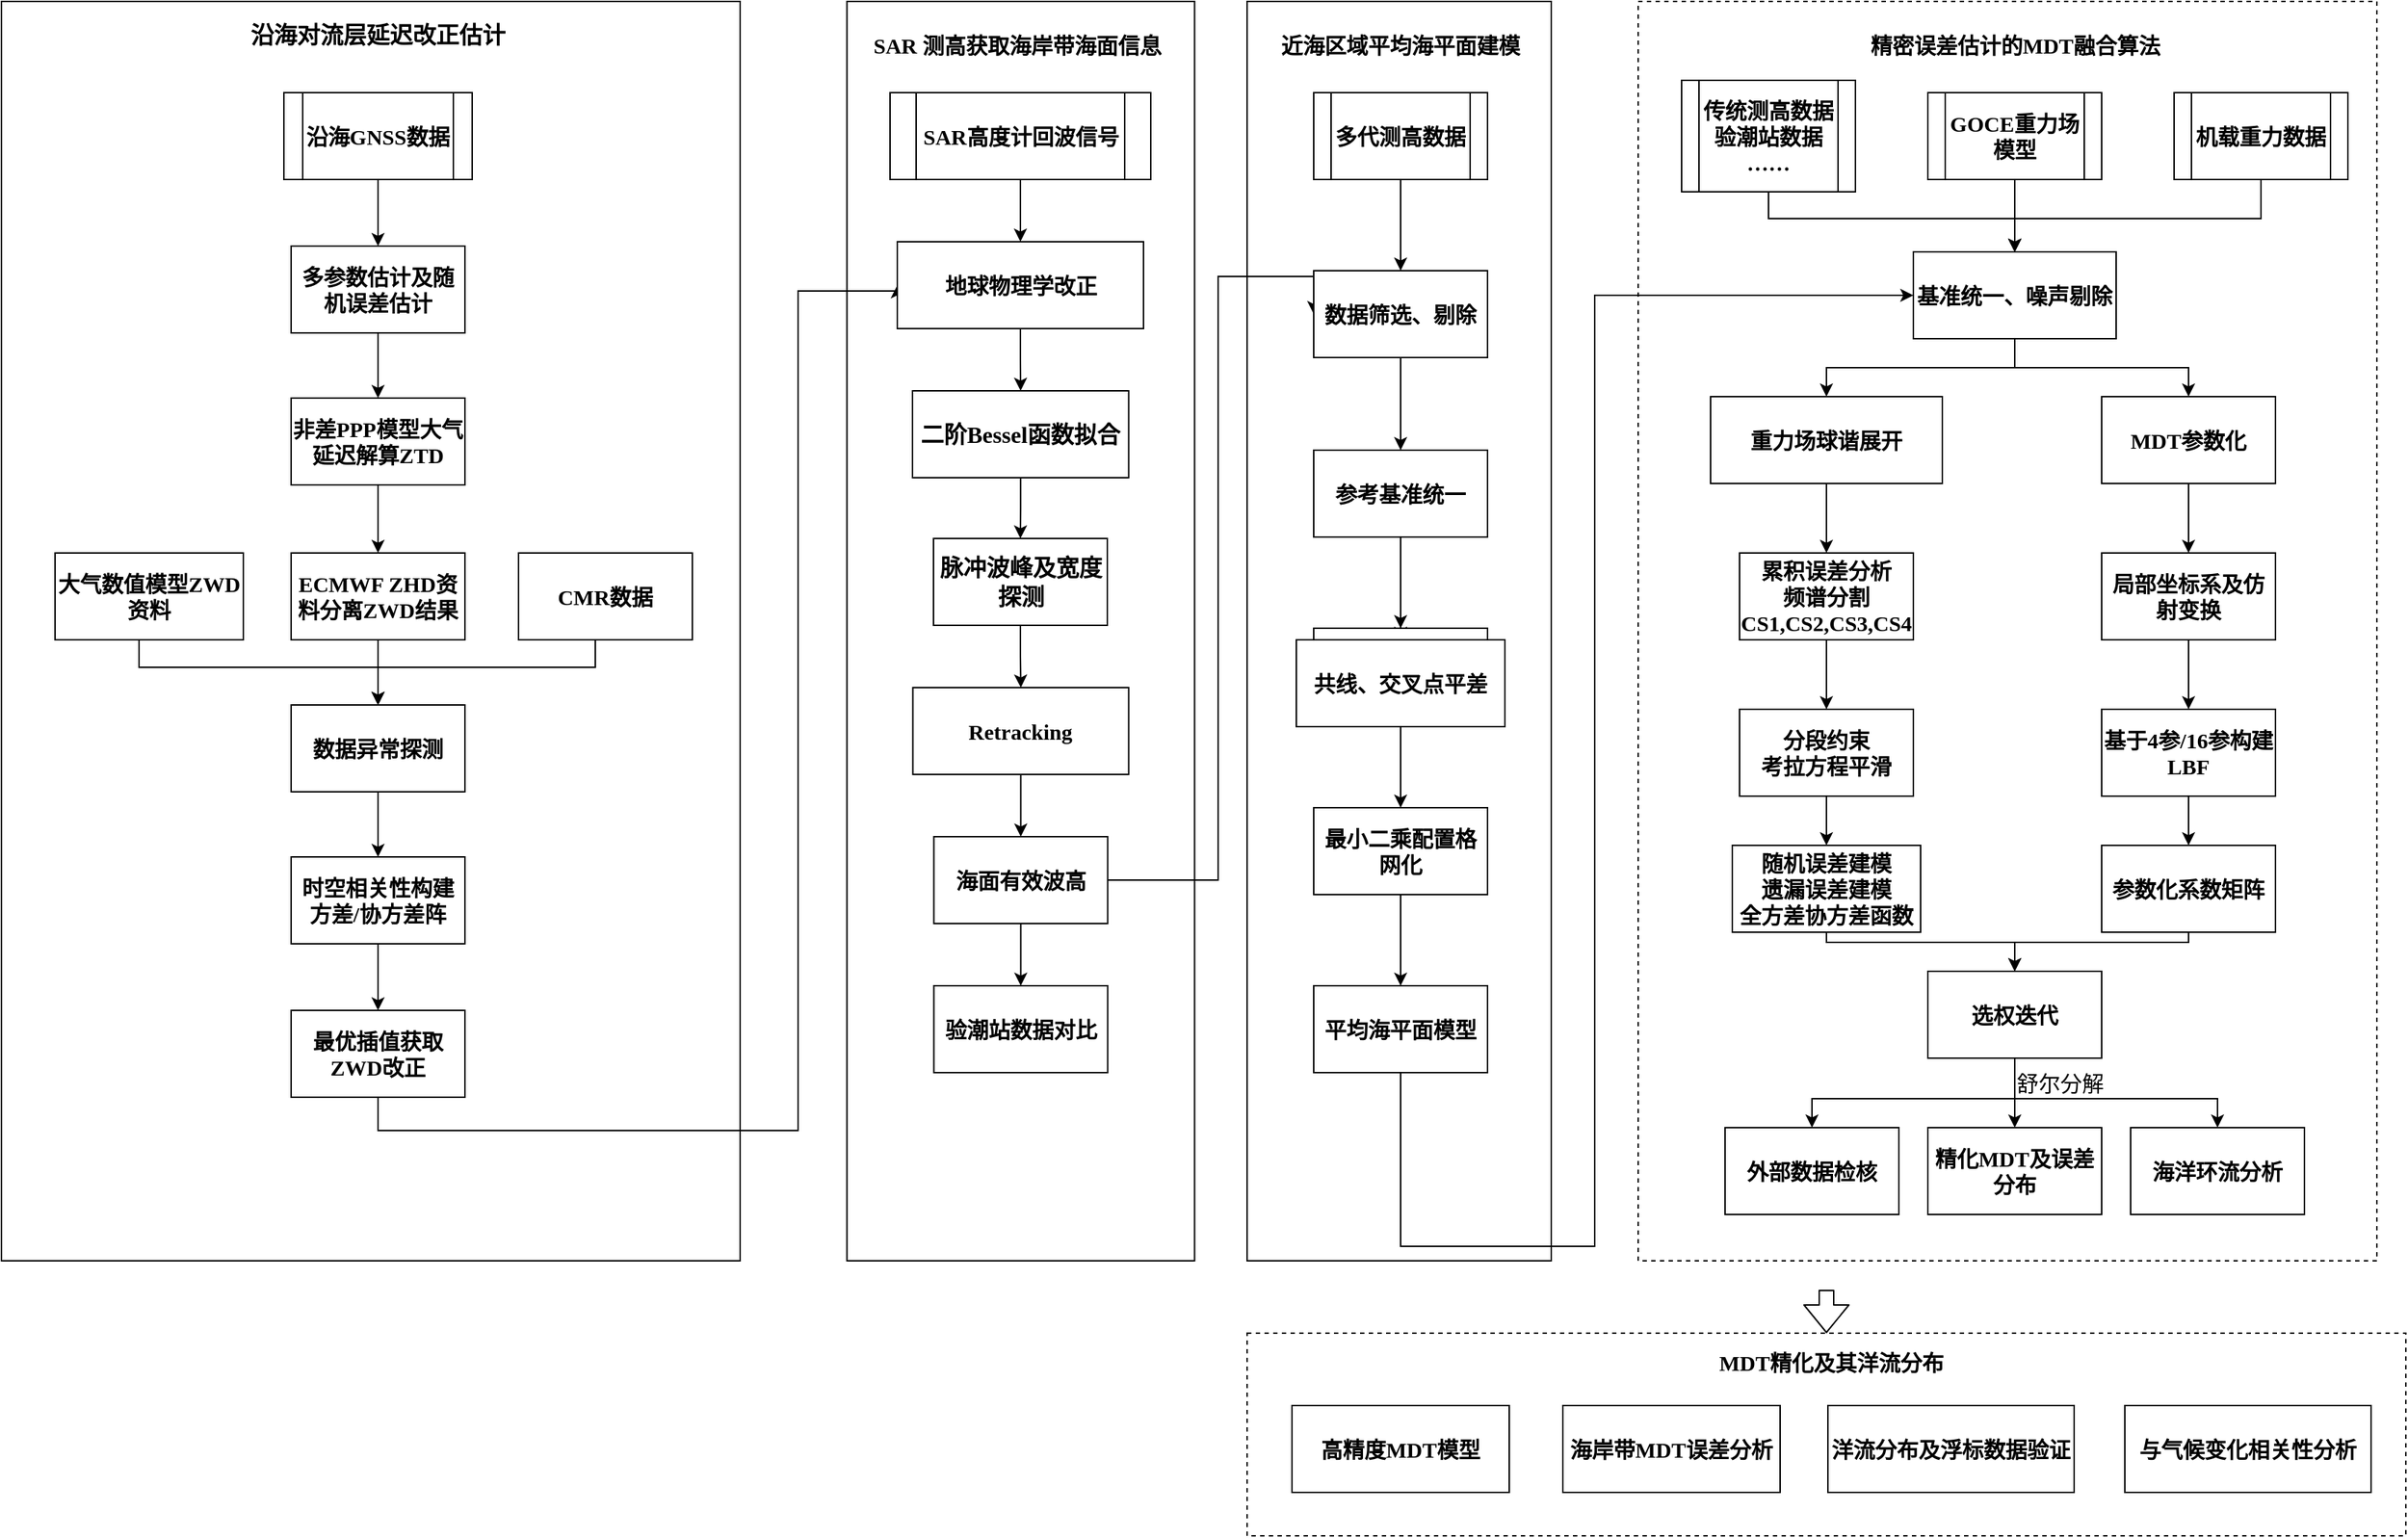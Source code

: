 <mxfile version="14.0.1" type="github">
  <diagram id="_5CkWuqMf3LJzgiGWqKs" name="Page-1">
    <mxGraphModel dx="2231" dy="1467" grid="1" gridSize="10" guides="1" tooltips="1" connect="1" arrows="1" fold="1" page="1" pageScale="1" pageWidth="850" pageHeight="1100" math="0" shadow="0">
      <root>
        <mxCell id="0" />
        <mxCell id="1" parent="0" />
        <mxCell id="6kosBuYBAHHBIYMWBs_G-26" value="" style="rounded=0;whiteSpace=wrap;html=1;fontFamily=Times New Roman;fontSize=15;" vertex="1" parent="1">
          <mxGeometry x="-980" y="-30" width="510" height="870" as="geometry" />
        </mxCell>
        <mxCell id="6kosBuYBAHHBIYMWBs_G-45" value="" style="rounded=0;whiteSpace=wrap;html=1;fontFamily=Times New Roman;fontSize=15;" vertex="1" parent="1">
          <mxGeometry x="-120" y="-30" width="210" height="870" as="geometry" />
        </mxCell>
        <mxCell id="6kosBuYBAHHBIYMWBs_G-29" value="" style="rounded=0;whiteSpace=wrap;html=1;fontFamily=Times New Roman;fontSize=15;" vertex="1" parent="1">
          <mxGeometry x="-396.25" y="-30" width="240" height="870" as="geometry" />
        </mxCell>
        <mxCell id="dWvvoxThUH6RWhC0IFGI-34" value="SAR 测高获取海岸带海面信息" style="text;html=1;strokeColor=none;fillColor=none;align=center;verticalAlign=middle;whiteSpace=wrap;rounded=0;dashed=1;fontFamily=Times New Roman;fontSize=15;fontStyle=1" parent="1" vertex="1">
          <mxGeometry x="-380" y="-10" width="203" height="20" as="geometry" />
        </mxCell>
        <mxCell id="6kosBuYBAHHBIYMWBs_G-28" style="edgeStyle=orthogonalEdgeStyle;rounded=0;orthogonalLoop=1;jettySize=auto;html=1;entryX=0;entryY=0.5;entryDx=0;entryDy=0;fontFamily=Times New Roman;fontSize=15;exitX=0.5;exitY=1;exitDx=0;exitDy=0;" edge="1" parent="1" source="6kosBuYBAHHBIYMWBs_G-24" target="XMBS7pqL-egp5hLZ02eN-4">
          <mxGeometry relative="1" as="geometry">
            <Array as="points">
              <mxPoint x="-720" y="750" />
              <mxPoint x="-430" y="750" />
              <mxPoint x="-430" y="170" />
              <mxPoint x="-361" y="170" />
            </Array>
          </mxGeometry>
        </mxCell>
        <mxCell id="dWvvoxThUH6RWhC0IFGI-32" value="" style="rounded=0;whiteSpace=wrap;html=1;dashed=1;fontFamily=Times New Roman;fontSize=15;" parent="1" vertex="1">
          <mxGeometry x="150" y="-30" width="510" height="870" as="geometry" />
        </mxCell>
        <mxCell id="XMBS7pqL-egp5hLZ02eN-5" value="" style="edgeStyle=orthogonalEdgeStyle;rounded=0;orthogonalLoop=1;jettySize=auto;html=1;fontFamily=Times New Roman;fontStyle=1;fontSize=15;" parent="1" source="XMBS7pqL-egp5hLZ02eN-1" target="XMBS7pqL-egp5hLZ02eN-4" edge="1">
          <mxGeometry relative="1" as="geometry" />
        </mxCell>
        <mxCell id="XMBS7pqL-egp5hLZ02eN-1" value="SAR高度计回波信号" style="shape=process;whiteSpace=wrap;html=1;backgroundOutline=1;fontFamily=Times New Roman;fontStyle=1;fontSize=15;" parent="1" vertex="1">
          <mxGeometry x="-366.5" y="33" width="180" height="60" as="geometry" />
        </mxCell>
        <mxCell id="XMBS7pqL-egp5hLZ02eN-7" value="" style="edgeStyle=orthogonalEdgeStyle;rounded=0;orthogonalLoop=1;jettySize=auto;html=1;fontFamily=Times New Roman;fontStyle=1;fontSize=15;" parent="1" source="XMBS7pqL-egp5hLZ02eN-4" target="XMBS7pqL-egp5hLZ02eN-6" edge="1">
          <mxGeometry relative="1" as="geometry" />
        </mxCell>
        <mxCell id="XMBS7pqL-egp5hLZ02eN-4" value="地球物理学改正" style="rounded=0;whiteSpace=wrap;html=1;fontFamily=Times New Roman;fontStyle=1;fontSize=15;" parent="1" vertex="1">
          <mxGeometry x="-361.5" y="136" width="170" height="60" as="geometry" />
        </mxCell>
        <mxCell id="XMBS7pqL-egp5hLZ02eN-9" value="" style="edgeStyle=orthogonalEdgeStyle;rounded=0;orthogonalLoop=1;jettySize=auto;html=1;fontFamily=Times New Roman;fontStyle=1;fontSize=15;" parent="1" source="XMBS7pqL-egp5hLZ02eN-6" target="XMBS7pqL-egp5hLZ02eN-8" edge="1">
          <mxGeometry relative="1" as="geometry" />
        </mxCell>
        <mxCell id="XMBS7pqL-egp5hLZ02eN-6" value="&lt;span style=&quot;font-size: 12pt&quot;&gt;二阶&lt;/span&gt;&lt;span lang=&quot;EN-US&quot; style=&quot;font-size: 12pt ; font-family: &amp;#34;times new roman&amp;#34; , serif&quot;&gt;Bessel&lt;/span&gt;&lt;span style=&quot;font-size: 12pt&quot;&gt;函数拟合&lt;/span&gt;" style="rounded=0;whiteSpace=wrap;html=1;fontFamily=Times New Roman;fontStyle=1;fontSize=15;" parent="1" vertex="1">
          <mxGeometry x="-351" y="239" width="149.25" height="60" as="geometry" />
        </mxCell>
        <mxCell id="XMBS7pqL-egp5hLZ02eN-11" value="" style="edgeStyle=orthogonalEdgeStyle;rounded=0;orthogonalLoop=1;jettySize=auto;html=1;fontFamily=Times New Roman;fontStyle=1;fontSize=15;" parent="1" source="XMBS7pqL-egp5hLZ02eN-8" target="XMBS7pqL-egp5hLZ02eN-10" edge="1">
          <mxGeometry relative="1" as="geometry" />
        </mxCell>
        <mxCell id="XMBS7pqL-egp5hLZ02eN-8" value="&lt;span style=&quot;font-size: 16px&quot;&gt;脉冲波峰及宽度探测&lt;/span&gt;" style="rounded=0;whiteSpace=wrap;html=1;fontFamily=Times New Roman;fontStyle=1;fontSize=15;" parent="1" vertex="1">
          <mxGeometry x="-336.5" y="341" width="120" height="60" as="geometry" />
        </mxCell>
        <mxCell id="XMBS7pqL-egp5hLZ02eN-13" value="" style="edgeStyle=orthogonalEdgeStyle;rounded=0;orthogonalLoop=1;jettySize=auto;html=1;fontFamily=Times New Roman;fontStyle=1;fontSize=15;" parent="1" source="XMBS7pqL-egp5hLZ02eN-10" target="XMBS7pqL-egp5hLZ02eN-12" edge="1">
          <mxGeometry relative="1" as="geometry" />
        </mxCell>
        <mxCell id="XMBS7pqL-egp5hLZ02eN-10" value="Retracking" style="rounded=0;whiteSpace=wrap;html=1;fontFamily=Times New Roman;fontStyle=1;fontSize=15;" parent="1" vertex="1">
          <mxGeometry x="-350.75" y="444" width="149" height="60" as="geometry" />
        </mxCell>
        <mxCell id="XMBS7pqL-egp5hLZ02eN-15" value="" style="edgeStyle=orthogonalEdgeStyle;rounded=0;orthogonalLoop=1;jettySize=auto;html=1;fontFamily=Times New Roman;fontStyle=1;fontSize=15;" parent="1" source="XMBS7pqL-egp5hLZ02eN-12" target="XMBS7pqL-egp5hLZ02eN-14" edge="1">
          <mxGeometry relative="1" as="geometry" />
        </mxCell>
        <mxCell id="6kosBuYBAHHBIYMWBs_G-47" style="edgeStyle=orthogonalEdgeStyle;rounded=0;orthogonalLoop=1;jettySize=auto;html=1;entryX=0;entryY=0.5;entryDx=0;entryDy=0;fontFamily=Times New Roman;fontSize=15;exitX=1;exitY=0.5;exitDx=0;exitDy=0;" edge="1" parent="1" source="XMBS7pqL-egp5hLZ02eN-12" target="6kosBuYBAHHBIYMWBs_G-32">
          <mxGeometry relative="1" as="geometry">
            <Array as="points">
              <mxPoint x="-140" y="577" />
              <mxPoint x="-140" y="160" />
            </Array>
          </mxGeometry>
        </mxCell>
        <mxCell id="XMBS7pqL-egp5hLZ02eN-12" value="&lt;span style=&quot;white-space: normal; font-size: 15px;&quot;&gt;海面有效波高&lt;/span&gt;" style="rounded=0;whiteSpace=wrap;html=1;fontFamily=Times New Roman;fontStyle=1;fontSize=15;" parent="1" vertex="1">
          <mxGeometry x="-336.25" y="547" width="120" height="60" as="geometry" />
        </mxCell>
        <mxCell id="XMBS7pqL-egp5hLZ02eN-14" value="&lt;span style=&quot;white-space: normal; font-size: 15px;&quot;&gt;验潮站数据对比&lt;/span&gt;" style="rounded=0;whiteSpace=wrap;html=1;fontFamily=Times New Roman;fontStyle=1;fontSize=15;" parent="1" vertex="1">
          <mxGeometry x="-336.25" y="650" width="120" height="60" as="geometry" />
        </mxCell>
        <mxCell id="dWvvoxThUH6RWhC0IFGI-25" style="edgeStyle=orthogonalEdgeStyle;rounded=0;orthogonalLoop=1;jettySize=auto;html=1;entryX=0.5;entryY=0;entryDx=0;entryDy=0;fontFamily=Times New Roman;fontSize=15;" parent="1" source="XMBS7pqL-egp5hLZ02eN-31" target="XMBS7pqL-egp5hLZ02eN-34" edge="1">
          <mxGeometry relative="1" as="geometry" />
        </mxCell>
        <mxCell id="dWvvoxThUH6RWhC0IFGI-29" style="edgeStyle=orthogonalEdgeStyle;rounded=0;orthogonalLoop=1;jettySize=auto;html=1;fontFamily=Times New Roman;fontSize=15;exitX=0.5;exitY=1;exitDx=0;exitDy=0;" parent="1" source="XMBS7pqL-egp5hLZ02eN-30" target="XMBS7pqL-egp5hLZ02eN-34" edge="1">
          <mxGeometry relative="1" as="geometry">
            <Array as="points">
              <mxPoint x="240" y="120" />
              <mxPoint x="410" y="120" />
            </Array>
          </mxGeometry>
        </mxCell>
        <mxCell id="XMBS7pqL-egp5hLZ02eN-30" value="传统测高数据&lt;br&gt;验潮站数据&lt;br&gt;……" style="shape=process;whiteSpace=wrap;html=1;backgroundOutline=1;fontFamily=Times New Roman;fontStyle=1;fontSize=15;" parent="1" vertex="1">
          <mxGeometry x="180" y="24.5" width="120" height="77" as="geometry" />
        </mxCell>
        <mxCell id="dWvvoxThUH6RWhC0IFGI-26" style="edgeStyle=orthogonalEdgeStyle;rounded=0;orthogonalLoop=1;jettySize=auto;html=1;entryX=0.5;entryY=0;entryDx=0;entryDy=0;fontFamily=Times New Roman;fontSize=15;" parent="1" source="XMBS7pqL-egp5hLZ02eN-31" target="XMBS7pqL-egp5hLZ02eN-34" edge="1">
          <mxGeometry relative="1" as="geometry" />
        </mxCell>
        <mxCell id="XMBS7pqL-egp5hLZ02eN-36" value="" style="edgeStyle=orthogonalEdgeStyle;rounded=0;orthogonalLoop=1;jettySize=auto;html=1;fontFamily=Times New Roman;fontStyle=1;fontSize=15;" parent="1" source="XMBS7pqL-egp5hLZ02eN-34" target="XMBS7pqL-egp5hLZ02eN-35" edge="1">
          <mxGeometry relative="1" as="geometry" />
        </mxCell>
        <mxCell id="dWvvoxThUH6RWhC0IFGI-6" style="edgeStyle=orthogonalEdgeStyle;rounded=0;orthogonalLoop=1;jettySize=auto;html=1;entryX=0.5;entryY=0;entryDx=0;entryDy=0;" parent="1" source="XMBS7pqL-egp5hLZ02eN-34" target="dWvvoxThUH6RWhC0IFGI-5" edge="1">
          <mxGeometry relative="1" as="geometry" />
        </mxCell>
        <mxCell id="XMBS7pqL-egp5hLZ02eN-34" value="&lt;span style=&quot;white-space: normal; font-size: 15px;&quot;&gt;基准统一、噪声剔除&lt;/span&gt;" style="rounded=0;whiteSpace=wrap;html=1;fontFamily=Times New Roman;fontStyle=1;fontSize=15;" parent="1" vertex="1">
          <mxGeometry x="340" y="143" width="140" height="60" as="geometry" />
        </mxCell>
        <mxCell id="XMBS7pqL-egp5hLZ02eN-38" value="" style="edgeStyle=orthogonalEdgeStyle;rounded=0;orthogonalLoop=1;jettySize=auto;html=1;entryX=0.5;entryY=0;entryDx=0;entryDy=0;fontFamily=Times New Roman;fontStyle=1;fontSize=15;" parent="1" source="XMBS7pqL-egp5hLZ02eN-35" target="XMBS7pqL-egp5hLZ02eN-41" edge="1">
          <mxGeometry relative="1" as="geometry">
            <mxPoint x="320" y="339" as="targetPoint" />
          </mxGeometry>
        </mxCell>
        <mxCell id="XMBS7pqL-egp5hLZ02eN-35" value="重力场球谐展开" style="rounded=0;whiteSpace=wrap;html=1;fontFamily=Times New Roman;fontStyle=1;fontSize=15;" parent="1" vertex="1">
          <mxGeometry x="200" y="243" width="160" height="60" as="geometry" />
        </mxCell>
        <mxCell id="XMBS7pqL-egp5hLZ02eN-59" value="" style="edgeStyle=orthogonalEdgeStyle;rounded=0;orthogonalLoop=1;jettySize=auto;html=1;fontFamily=Times New Roman;fontStyle=1;fontSize=15;entryX=0.5;entryY=0;entryDx=0;entryDy=0;" parent="1" source="XMBS7pqL-egp5hLZ02eN-41" target="j7Tv1Ie19FKrfCCoHS4v-1" edge="1">
          <mxGeometry relative="1" as="geometry" />
        </mxCell>
        <mxCell id="XMBS7pqL-egp5hLZ02eN-41" value="&lt;span style=&quot;white-space: normal ; font-size: 15px&quot;&gt;累积误差分析&lt;br&gt;频谱分割&lt;br&gt;CS1,CS2,CS3,CS4&lt;br style=&quot;font-size: 15px&quot;&gt;&lt;/span&gt;" style="rounded=0;whiteSpace=wrap;html=1;fontFamily=Times New Roman;fontStyle=1;fontSize=15;" parent="1" vertex="1">
          <mxGeometry x="220" y="351" width="120" height="60" as="geometry" />
        </mxCell>
        <mxCell id="XMBS7pqL-egp5hLZ02eN-43" value="精化MDT及误差分布" style="rounded=0;whiteSpace=wrap;html=1;fontFamily=Times New Roman;fontStyle=1;fontSize=15;" parent="1" vertex="1">
          <mxGeometry x="350" y="748" width="120" height="60" as="geometry" />
        </mxCell>
        <mxCell id="XMBS7pqL-egp5hLZ02eN-47" value="海洋环流分析" style="rounded=0;whiteSpace=wrap;html=1;fontFamily=Times New Roman;fontStyle=1;fontSize=15;" parent="1" vertex="1">
          <mxGeometry x="490" y="748" width="120" height="60" as="geometry" />
        </mxCell>
        <mxCell id="XMBS7pqL-egp5hLZ02eN-45" value="&lt;span style=&quot;white-space: normal; font-size: 15px;&quot;&gt;外部数据检核&lt;/span&gt;" style="rounded=0;whiteSpace=wrap;html=1;fontFamily=Times New Roman;fontStyle=1;fontSize=15;" parent="1" vertex="1">
          <mxGeometry x="210" y="748" width="120" height="60" as="geometry" />
        </mxCell>
        <mxCell id="dWvvoxThUH6RWhC0IFGI-4" value="" style="edgeStyle=orthogonalEdgeStyle;rounded=0;orthogonalLoop=1;jettySize=auto;html=1;" parent="1" source="j7Tv1Ie19FKrfCCoHS4v-1" target="dWvvoxThUH6RWhC0IFGI-3" edge="1">
          <mxGeometry relative="1" as="geometry" />
        </mxCell>
        <mxCell id="j7Tv1Ie19FKrfCCoHS4v-1" value="&lt;b&gt;分段约束&lt;br&gt;考拉方程平滑&lt;br&gt;&lt;/b&gt;" style="rounded=0;whiteSpace=wrap;html=1;fontFamily=Times New Roman;fontSize=15;" parent="1" vertex="1">
          <mxGeometry x="220" y="459" width="120" height="60" as="geometry" />
        </mxCell>
        <mxCell id="dWvvoxThUH6RWhC0IFGI-17" value="" style="edgeStyle=orthogonalEdgeStyle;rounded=0;orthogonalLoop=1;jettySize=auto;html=1;entryX=0.5;entryY=0;entryDx=0;entryDy=0;" parent="1" source="dWvvoxThUH6RWhC0IFGI-3" target="dWvvoxThUH6RWhC0IFGI-20" edge="1">
          <mxGeometry relative="1" as="geometry">
            <mxPoint x="410" y="650" as="targetPoint" />
            <Array as="points">
              <mxPoint x="280" y="620" />
              <mxPoint x="410" y="620" />
            </Array>
          </mxGeometry>
        </mxCell>
        <mxCell id="dWvvoxThUH6RWhC0IFGI-3" value="随机误差建模&lt;br&gt;遗漏误差建模&lt;br&gt;全方差协方差函数" style="whiteSpace=wrap;html=1;rounded=0;fontFamily=Times New Roman;fontSize=15;fontStyle=1" parent="1" vertex="1">
          <mxGeometry x="215" y="553" width="130" height="60" as="geometry" />
        </mxCell>
        <mxCell id="dWvvoxThUH6RWhC0IFGI-8" value="" style="edgeStyle=orthogonalEdgeStyle;rounded=0;orthogonalLoop=1;jettySize=auto;html=1;" parent="1" source="dWvvoxThUH6RWhC0IFGI-5" target="dWvvoxThUH6RWhC0IFGI-7" edge="1">
          <mxGeometry relative="1" as="geometry" />
        </mxCell>
        <mxCell id="dWvvoxThUH6RWhC0IFGI-5" value="MDT参数化" style="rounded=0;whiteSpace=wrap;html=1;fontFamily=Times New Roman;fontStyle=1;fontSize=15;" parent="1" vertex="1">
          <mxGeometry x="470" y="243" width="120" height="60" as="geometry" />
        </mxCell>
        <mxCell id="dWvvoxThUH6RWhC0IFGI-10" value="" style="edgeStyle=orthogonalEdgeStyle;rounded=0;orthogonalLoop=1;jettySize=auto;html=1;" parent="1" source="dWvvoxThUH6RWhC0IFGI-7" target="dWvvoxThUH6RWhC0IFGI-9" edge="1">
          <mxGeometry relative="1" as="geometry" />
        </mxCell>
        <mxCell id="dWvvoxThUH6RWhC0IFGI-7" value="局部坐标系及仿射变换" style="rounded=0;whiteSpace=wrap;html=1;fontFamily=Times New Roman;fontSize=15;fontStyle=1" parent="1" vertex="1">
          <mxGeometry x="470" y="351" width="120" height="60" as="geometry" />
        </mxCell>
        <mxCell id="dWvvoxThUH6RWhC0IFGI-13" value="" style="edgeStyle=orthogonalEdgeStyle;rounded=0;orthogonalLoop=1;jettySize=auto;html=1;" parent="1" source="dWvvoxThUH6RWhC0IFGI-9" target="dWvvoxThUH6RWhC0IFGI-12" edge="1">
          <mxGeometry relative="1" as="geometry" />
        </mxCell>
        <mxCell id="dWvvoxThUH6RWhC0IFGI-9" value="基于4参/16参构建LBF" style="whiteSpace=wrap;html=1;rounded=0;fontFamily=Times New Roman;fontStyle=1;fontSize=15;" parent="1" vertex="1">
          <mxGeometry x="470" y="459" width="120" height="60" as="geometry" />
        </mxCell>
        <mxCell id="dWvvoxThUH6RWhC0IFGI-15" style="edgeStyle=orthogonalEdgeStyle;rounded=0;orthogonalLoop=1;jettySize=auto;html=1;entryX=0.5;entryY=0;entryDx=0;entryDy=0;exitX=0.5;exitY=1;exitDx=0;exitDy=0;" parent="1" source="dWvvoxThUH6RWhC0IFGI-12" target="dWvvoxThUH6RWhC0IFGI-20" edge="1">
          <mxGeometry relative="1" as="geometry">
            <mxPoint x="410" y="650" as="targetPoint" />
            <Array as="points">
              <mxPoint x="530" y="620" />
              <mxPoint x="410" y="620" />
            </Array>
          </mxGeometry>
        </mxCell>
        <mxCell id="dWvvoxThUH6RWhC0IFGI-12" value="参数化系数矩阵" style="whiteSpace=wrap;html=1;rounded=0;fontStyle=1;fontFamily=Times New Roman;fontSize=15;" parent="1" vertex="1">
          <mxGeometry x="470" y="553" width="120" height="60" as="geometry" />
        </mxCell>
        <mxCell id="dWvvoxThUH6RWhC0IFGI-22" value="" style="edgeStyle=orthogonalEdgeStyle;rounded=0;orthogonalLoop=1;jettySize=auto;html=1;" parent="1" source="dWvvoxThUH6RWhC0IFGI-20" target="XMBS7pqL-egp5hLZ02eN-43" edge="1">
          <mxGeometry relative="1" as="geometry" />
        </mxCell>
        <mxCell id="Cj0m6q7bYbMxQTCFhR2f-2" style="edgeStyle=orthogonalEdgeStyle;rounded=0;orthogonalLoop=1;jettySize=auto;html=1;" parent="1" source="dWvvoxThUH6RWhC0IFGI-20" target="XMBS7pqL-egp5hLZ02eN-45" edge="1">
          <mxGeometry relative="1" as="geometry">
            <Array as="points">
              <mxPoint x="410" y="728" />
              <mxPoint x="270" y="728" />
            </Array>
          </mxGeometry>
        </mxCell>
        <mxCell id="Cj0m6q7bYbMxQTCFhR2f-4" style="edgeStyle=orthogonalEdgeStyle;rounded=0;orthogonalLoop=1;jettySize=auto;html=1;exitX=0.5;exitY=1;exitDx=0;exitDy=0;" parent="1" source="dWvvoxThUH6RWhC0IFGI-20" target="XMBS7pqL-egp5hLZ02eN-47" edge="1">
          <mxGeometry relative="1" as="geometry">
            <Array as="points">
              <mxPoint x="410" y="728" />
              <mxPoint x="550" y="728" />
            </Array>
          </mxGeometry>
        </mxCell>
        <mxCell id="dWvvoxThUH6RWhC0IFGI-20" value="&lt;b&gt;选权迭代&lt;/b&gt;" style="whiteSpace=wrap;html=1;rounded=0;fontFamily=Times New Roman;fontSize=15;" parent="1" vertex="1">
          <mxGeometry x="350" y="640" width="120" height="60" as="geometry" />
        </mxCell>
        <mxCell id="dWvvoxThUH6RWhC0IFGI-30" style="edgeStyle=orthogonalEdgeStyle;rounded=0;orthogonalLoop=1;jettySize=auto;html=1;entryX=0.5;entryY=0;entryDx=0;entryDy=0;fontFamily=Times New Roman;fontSize=15;exitX=0.5;exitY=1;exitDx=0;exitDy=0;" parent="1" source="dWvvoxThUH6RWhC0IFGI-27" target="XMBS7pqL-egp5hLZ02eN-34" edge="1">
          <mxGeometry relative="1" as="geometry">
            <Array as="points">
              <mxPoint x="580" y="120" />
              <mxPoint x="410" y="120" />
            </Array>
          </mxGeometry>
        </mxCell>
        <mxCell id="dWvvoxThUH6RWhC0IFGI-27" value="&lt;span style=&quot;white-space: normal ; font-size: 15px&quot;&gt;机载重力数据&lt;/span&gt;" style="shape=process;whiteSpace=wrap;html=1;backgroundOutline=1;fontFamily=Times New Roman;fontSize=15;fontColor=#000000;align=center;strokeColor=#000000;fillColor=#ffffff;fontStyle=1" parent="1" vertex="1">
          <mxGeometry x="520" y="33" width="120" height="60" as="geometry" />
        </mxCell>
        <mxCell id="XMBS7pqL-egp5hLZ02eN-31" value="&lt;span style=&quot;white-space: normal ; font-size: 15px&quot;&gt;GOCE重力场模型&lt;/span&gt;" style="shape=process;whiteSpace=wrap;html=1;backgroundOutline=1;fontFamily=Times New Roman;fontSize=15;fontColor=#000000;align=center;strokeColor=#000000;fillColor=#ffffff;fontStyle=1" parent="1" vertex="1">
          <mxGeometry x="350" y="33" width="120" height="60" as="geometry" />
        </mxCell>
        <mxCell id="Cj0m6q7bYbMxQTCFhR2f-1" value="精密误差估计的MDT融合算法" style="text;html=1;strokeColor=none;fillColor=none;align=center;verticalAlign=middle;whiteSpace=wrap;rounded=0;dashed=1;fontFamily=Times New Roman;fontSize=15;fontStyle=1" parent="1" vertex="1">
          <mxGeometry x="308.5" y="-10" width="203" height="20" as="geometry" />
        </mxCell>
        <mxCell id="Cj0m6q7bYbMxQTCFhR2f-6" value="" style="rounded=0;whiteSpace=wrap;html=1;dashed=1;" parent="1" vertex="1">
          <mxGeometry x="-120" y="890" width="800" height="140" as="geometry" />
        </mxCell>
        <mxCell id="Cj0m6q7bYbMxQTCFhR2f-7" value="" style="shape=flexArrow;endArrow=classic;html=1;entryX=0.5;entryY=0;entryDx=0;entryDy=0;exitX=0.5;exitY=1;exitDx=0;exitDy=0;" parent="1" target="Cj0m6q7bYbMxQTCFhR2f-6" edge="1">
          <mxGeometry width="50" height="50" relative="1" as="geometry">
            <mxPoint x="280" y="860" as="sourcePoint" />
            <mxPoint x="280" y="850" as="targetPoint" />
          </mxGeometry>
        </mxCell>
        <mxCell id="Cj0m6q7bYbMxQTCFhR2f-9" value="海岸带MDT误差分析" style="rounded=0;whiteSpace=wrap;html=1;fontFamily=Times New Roman;fontSize=15;fontStyle=1" parent="1" vertex="1">
          <mxGeometry x="98" y="940" width="150" height="60" as="geometry" />
        </mxCell>
        <mxCell id="Cj0m6q7bYbMxQTCFhR2f-10" value="MDT精化及其洋流分布" style="text;html=1;strokeColor=none;fillColor=none;align=center;verticalAlign=middle;whiteSpace=wrap;rounded=0;dashed=1;fontFamily=Times New Roman;fontSize=15;fontStyle=1" parent="1" vertex="1">
          <mxGeometry x="182" y="900" width="203" height="20" as="geometry" />
        </mxCell>
        <mxCell id="Cj0m6q7bYbMxQTCFhR2f-11" value="洋流分布及浮标数据验证" style="rounded=0;whiteSpace=wrap;html=1;fontFamily=Times New Roman;fontSize=15;fontStyle=1" parent="1" vertex="1">
          <mxGeometry x="281" y="940" width="170" height="60" as="geometry" />
        </mxCell>
        <mxCell id="Cj0m6q7bYbMxQTCFhR2f-12" value="与气候变化相关性分析" style="rounded=0;whiteSpace=wrap;html=1;fontFamily=Times New Roman;fontSize=15;fontStyle=1" parent="1" vertex="1">
          <mxGeometry x="486" y="940" width="170" height="60" as="geometry" />
        </mxCell>
        <mxCell id="Cj0m6q7bYbMxQTCFhR2f-13" value="高精度MDT模型" style="rounded=0;whiteSpace=wrap;html=1;fontFamily=Times New Roman;fontSize=15;fontStyle=1" parent="1" vertex="1">
          <mxGeometry x="-89" y="940" width="150" height="60" as="geometry" />
        </mxCell>
        <mxCell id="dWvvoxThUH6RWhC0IFGI-24" value="舒尔分解" style="text;html=1;align=center;verticalAlign=middle;resizable=0;points=[];autosize=1;fontFamily=Times New Roman;fontSize=15;" parent="1" vertex="1">
          <mxGeometry x="401" y="707" width="80" height="20" as="geometry" />
        </mxCell>
        <mxCell id="6kosBuYBAHHBIYMWBs_G-4" value="" style="edgeStyle=orthogonalEdgeStyle;rounded=0;orthogonalLoop=1;jettySize=auto;html=1;entryX=0.5;entryY=0;entryDx=0;entryDy=0;fontSize=15;fontFamily=Times New Roman;" edge="1" parent="1" source="6kosBuYBAHHBIYMWBs_G-2" target="6kosBuYBAHHBIYMWBs_G-5">
          <mxGeometry relative="1" as="geometry">
            <mxPoint x="-720" y="130" as="targetPoint" />
          </mxGeometry>
        </mxCell>
        <mxCell id="6kosBuYBAHHBIYMWBs_G-2" value="&lt;b style=&quot;font-size: 15px;&quot;&gt;沿海GNSS数据&lt;/b&gt;" style="shape=process;whiteSpace=wrap;html=1;backgroundOutline=1;fontFamily=Times New Roman;fontSize=15;fontColor=#000000;align=center;strokeColor=#000000;fillColor=#ffffff;" vertex="1" parent="1">
          <mxGeometry x="-785" y="33" width="130" height="60" as="geometry" />
        </mxCell>
        <mxCell id="6kosBuYBAHHBIYMWBs_G-8" value="" style="edgeStyle=orthogonalEdgeStyle;rounded=0;orthogonalLoop=1;jettySize=auto;html=1;fontSize=15;fontFamily=Times New Roman;" edge="1" parent="1" source="6kosBuYBAHHBIYMWBs_G-5" target="6kosBuYBAHHBIYMWBs_G-7">
          <mxGeometry relative="1" as="geometry" />
        </mxCell>
        <mxCell id="6kosBuYBAHHBIYMWBs_G-5" value="&lt;b style=&quot;font-size: 15px;&quot;&gt;多参数估计及随机误差估计&lt;br style=&quot;font-size: 15px;&quot;&gt;&lt;/b&gt;" style="rounded=0;whiteSpace=wrap;html=1;fontSize=15;fontFamily=Times New Roman;" vertex="1" parent="1">
          <mxGeometry x="-780" y="139" width="120" height="60" as="geometry" />
        </mxCell>
        <mxCell id="6kosBuYBAHHBIYMWBs_G-10" value="" style="edgeStyle=orthogonalEdgeStyle;rounded=0;orthogonalLoop=1;jettySize=auto;html=1;fontSize=15;fontFamily=Times New Roman;" edge="1" parent="1" source="6kosBuYBAHHBIYMWBs_G-7" target="6kosBuYBAHHBIYMWBs_G-9">
          <mxGeometry relative="1" as="geometry" />
        </mxCell>
        <mxCell id="6kosBuYBAHHBIYMWBs_G-7" value="&lt;b style=&quot;font-size: 15px;&quot;&gt;非差PPP模型&lt;/b&gt;&lt;b style=&quot;font-size: 15px;&quot;&gt;大气延迟解算ZTD&lt;br style=&quot;font-size: 15px;&quot;&gt;&lt;/b&gt;" style="rounded=0;whiteSpace=wrap;html=1;fontSize=15;fontFamily=Times New Roman;" vertex="1" parent="1">
          <mxGeometry x="-780" y="244" width="120" height="60" as="geometry" />
        </mxCell>
        <mxCell id="6kosBuYBAHHBIYMWBs_G-19" value="" style="edgeStyle=orthogonalEdgeStyle;rounded=0;orthogonalLoop=1;jettySize=auto;html=1;fontSize=15;fontFamily=Times New Roman;" edge="1" parent="1" source="6kosBuYBAHHBIYMWBs_G-9" target="6kosBuYBAHHBIYMWBs_G-18">
          <mxGeometry relative="1" as="geometry" />
        </mxCell>
        <mxCell id="6kosBuYBAHHBIYMWBs_G-9" value="&lt;b style=&quot;font-size: 15px;&quot;&gt;ECMWF ZHD资料分离ZWD结果&lt;br style=&quot;font-size: 15px;&quot;&gt;&lt;/b&gt;" style="rounded=0;whiteSpace=wrap;html=1;fontSize=15;fontFamily=Times New Roman;" vertex="1" parent="1">
          <mxGeometry x="-780" y="351" width="120" height="60" as="geometry" />
        </mxCell>
        <mxCell id="6kosBuYBAHHBIYMWBs_G-49" style="edgeStyle=orthogonalEdgeStyle;rounded=0;orthogonalLoop=1;jettySize=auto;html=1;entryX=0.5;entryY=0;entryDx=0;entryDy=0;fontFamily=Times New Roman;fontSize=15;" edge="1" parent="1" source="6kosBuYBAHHBIYMWBs_G-15" target="6kosBuYBAHHBIYMWBs_G-18">
          <mxGeometry relative="1" as="geometry">
            <Array as="points">
              <mxPoint x="-885" y="430" />
              <mxPoint x="-720" y="430" />
            </Array>
          </mxGeometry>
        </mxCell>
        <mxCell id="6kosBuYBAHHBIYMWBs_G-15" value="大气数值模型ZWD资料" style="whiteSpace=wrap;html=1;rounded=0;fontStyle=1;fontSize=15;fontFamily=Times New Roman;" vertex="1" parent="1">
          <mxGeometry x="-943" y="351" width="130" height="60" as="geometry" />
        </mxCell>
        <mxCell id="6kosBuYBAHHBIYMWBs_G-48" style="edgeStyle=orthogonalEdgeStyle;rounded=0;orthogonalLoop=1;jettySize=auto;html=1;entryX=0.5;entryY=0;entryDx=0;entryDy=0;fontFamily=Times New Roman;fontSize=15;" edge="1" parent="1" source="6kosBuYBAHHBIYMWBs_G-17" target="6kosBuYBAHHBIYMWBs_G-18">
          <mxGeometry relative="1" as="geometry">
            <Array as="points">
              <mxPoint x="-570" y="430" />
              <mxPoint x="-720" y="430" />
            </Array>
          </mxGeometry>
        </mxCell>
        <mxCell id="6kosBuYBAHHBIYMWBs_G-17" value="&lt;span style=&quot;font-size: 15px;&quot;&gt;CMR数据&lt;/span&gt;" style="rounded=0;whiteSpace=wrap;html=1;fontStyle=1;fontSize=15;fontFamily=Times New Roman;" vertex="1" parent="1">
          <mxGeometry x="-623" y="351" width="120" height="60" as="geometry" />
        </mxCell>
        <mxCell id="6kosBuYBAHHBIYMWBs_G-23" value="" style="edgeStyle=orthogonalEdgeStyle;rounded=0;orthogonalLoop=1;jettySize=auto;html=1;fontSize=15;fontFamily=Times New Roman;" edge="1" parent="1" source="6kosBuYBAHHBIYMWBs_G-18" target="6kosBuYBAHHBIYMWBs_G-22">
          <mxGeometry relative="1" as="geometry" />
        </mxCell>
        <mxCell id="6kosBuYBAHHBIYMWBs_G-18" value="数据异常探测" style="whiteSpace=wrap;html=1;rounded=0;fontStyle=1;fontSize=15;fontFamily=Times New Roman;" vertex="1" parent="1">
          <mxGeometry x="-780" y="456" width="120" height="60" as="geometry" />
        </mxCell>
        <mxCell id="6kosBuYBAHHBIYMWBs_G-25" value="" style="edgeStyle=orthogonalEdgeStyle;rounded=0;orthogonalLoop=1;jettySize=auto;html=1;fontSize=15;fontFamily=Times New Roman;" edge="1" parent="1" source="6kosBuYBAHHBIYMWBs_G-22" target="6kosBuYBAHHBIYMWBs_G-24">
          <mxGeometry relative="1" as="geometry" />
        </mxCell>
        <mxCell id="6kosBuYBAHHBIYMWBs_G-22" value="&lt;span style=&quot;font-size: 15px;&quot;&gt;时空相关性构建方差/协方差阵&lt;/span&gt;" style="whiteSpace=wrap;html=1;rounded=0;fontStyle=1;fontSize=15;fontFamily=Times New Roman;" vertex="1" parent="1">
          <mxGeometry x="-780" y="561" width="120" height="60" as="geometry" />
        </mxCell>
        <mxCell id="6kosBuYBAHHBIYMWBs_G-24" value="最优插值获取ZWD改正" style="whiteSpace=wrap;html=1;rounded=0;fontStyle=1;fontSize=15;fontFamily=Times New Roman;" vertex="1" parent="1">
          <mxGeometry x="-780" y="667" width="120" height="60" as="geometry" />
        </mxCell>
        <mxCell id="6kosBuYBAHHBIYMWBs_G-27" value="&lt;span style=&quot;font-size: 12.0pt&quot;&gt;沿海对流层延迟改正估计&lt;/span&gt;" style="text;html=1;strokeColor=none;fillColor=none;align=center;verticalAlign=middle;whiteSpace=wrap;rounded=0;fontFamily=Times New Roman;fontSize=15;fontStyle=1" vertex="1" parent="1">
          <mxGeometry x="-820" y="-17" width="200" height="20" as="geometry" />
        </mxCell>
        <mxCell id="6kosBuYBAHHBIYMWBs_G-30" value="近海区域平均海平面建模" style="text;html=1;strokeColor=none;fillColor=none;align=center;verticalAlign=middle;whiteSpace=wrap;rounded=0;fontFamily=Times New Roman;fontSize=15;fontStyle=1" vertex="1" parent="1">
          <mxGeometry x="-109" y="-10" width="190" height="20" as="geometry" />
        </mxCell>
        <mxCell id="6kosBuYBAHHBIYMWBs_G-33" value="" style="edgeStyle=orthogonalEdgeStyle;rounded=0;orthogonalLoop=1;jettySize=auto;html=1;fontFamily=Times New Roman;fontSize=15;" edge="1" parent="1" source="6kosBuYBAHHBIYMWBs_G-31" target="6kosBuYBAHHBIYMWBs_G-32">
          <mxGeometry relative="1" as="geometry" />
        </mxCell>
        <mxCell id="6kosBuYBAHHBIYMWBs_G-31" value="多代测高数据" style="shape=process;whiteSpace=wrap;html=1;backgroundOutline=1;fontFamily=Times New Roman;fontSize=15;fontColor=#000000;align=center;strokeColor=#000000;fillColor=#ffffff;fontStyle=1" vertex="1" parent="1">
          <mxGeometry x="-74" y="33" width="120" height="60" as="geometry" />
        </mxCell>
        <mxCell id="6kosBuYBAHHBIYMWBs_G-35" value="" style="edgeStyle=orthogonalEdgeStyle;rounded=0;orthogonalLoop=1;jettySize=auto;html=1;fontFamily=Times New Roman;fontSize=15;" edge="1" parent="1" source="6kosBuYBAHHBIYMWBs_G-32" target="6kosBuYBAHHBIYMWBs_G-34">
          <mxGeometry relative="1" as="geometry" />
        </mxCell>
        <mxCell id="6kosBuYBAHHBIYMWBs_G-32" value="数据筛选、剔除" style="whiteSpace=wrap;html=1;rounded=0;fontFamily=Times New Roman;fontSize=15;fontStyle=1" vertex="1" parent="1">
          <mxGeometry x="-74" y="156" width="120" height="60" as="geometry" />
        </mxCell>
        <mxCell id="6kosBuYBAHHBIYMWBs_G-37" value="" style="edgeStyle=orthogonalEdgeStyle;rounded=0;orthogonalLoop=1;jettySize=auto;html=1;fontFamily=Times New Roman;fontSize=15;" edge="1" parent="1" source="6kosBuYBAHHBIYMWBs_G-34" target="6kosBuYBAHHBIYMWBs_G-36">
          <mxGeometry relative="1" as="geometry" />
        </mxCell>
        <mxCell id="6kosBuYBAHHBIYMWBs_G-34" value="参考基准统一" style="whiteSpace=wrap;html=1;rounded=0;fontFamily=Times New Roman;fontSize=15;fontStyle=1" vertex="1" parent="1">
          <mxGeometry x="-74" y="280" width="120" height="60" as="geometry" />
        </mxCell>
        <mxCell id="6kosBuYBAHHBIYMWBs_G-39" value="" style="edgeStyle=orthogonalEdgeStyle;rounded=0;orthogonalLoop=1;jettySize=auto;html=1;fontFamily=Times New Roman;fontSize=15;" edge="1" parent="1" source="6kosBuYBAHHBIYMWBs_G-36" target="6kosBuYBAHHBIYMWBs_G-38">
          <mxGeometry relative="1" as="geometry" />
        </mxCell>
        <mxCell id="6kosBuYBAHHBIYMWBs_G-36" value="时变及周期改正" style="whiteSpace=wrap;html=1;rounded=0;fontFamily=Times New Roman;fontSize=15;fontStyle=1" vertex="1" parent="1">
          <mxGeometry x="-74" y="403" width="120" height="60" as="geometry" />
        </mxCell>
        <mxCell id="6kosBuYBAHHBIYMWBs_G-41" value="" style="edgeStyle=orthogonalEdgeStyle;rounded=0;orthogonalLoop=1;jettySize=auto;html=1;fontFamily=Times New Roman;fontSize=15;" edge="1" parent="1" source="6kosBuYBAHHBIYMWBs_G-38" target="6kosBuYBAHHBIYMWBs_G-40">
          <mxGeometry relative="1" as="geometry" />
        </mxCell>
        <mxCell id="6kosBuYBAHHBIYMWBs_G-38" value="共线、交叉点平差" style="whiteSpace=wrap;html=1;rounded=0;fontFamily=Times New Roman;fontSize=15;fontStyle=1" vertex="1" parent="1">
          <mxGeometry x="-86" y="411" width="144" height="60" as="geometry" />
        </mxCell>
        <mxCell id="6kosBuYBAHHBIYMWBs_G-43" value="" style="edgeStyle=orthogonalEdgeStyle;rounded=0;orthogonalLoop=1;jettySize=auto;html=1;fontFamily=Times New Roman;fontSize=15;" edge="1" parent="1" source="6kosBuYBAHHBIYMWBs_G-40" target="6kosBuYBAHHBIYMWBs_G-42">
          <mxGeometry relative="1" as="geometry" />
        </mxCell>
        <mxCell id="6kosBuYBAHHBIYMWBs_G-40" value="最小二乘配置格网化" style="whiteSpace=wrap;html=1;rounded=0;fontFamily=Times New Roman;fontSize=15;fontStyle=1" vertex="1" parent="1">
          <mxGeometry x="-74" y="527" width="120" height="60" as="geometry" />
        </mxCell>
        <mxCell id="6kosBuYBAHHBIYMWBs_G-46" style="edgeStyle=orthogonalEdgeStyle;rounded=0;orthogonalLoop=1;jettySize=auto;html=1;fontFamily=Times New Roman;fontSize=15;exitX=0.5;exitY=1;exitDx=0;exitDy=0;entryX=0;entryY=0.5;entryDx=0;entryDy=0;" edge="1" parent="1" source="6kosBuYBAHHBIYMWBs_G-42" target="XMBS7pqL-egp5hLZ02eN-34">
          <mxGeometry relative="1" as="geometry">
            <mxPoint x="120" y="180" as="targetPoint" />
            <Array as="points">
              <mxPoint x="-14" y="830" />
              <mxPoint x="120" y="830" />
              <mxPoint x="120" y="173" />
            </Array>
          </mxGeometry>
        </mxCell>
        <mxCell id="6kosBuYBAHHBIYMWBs_G-42" value="平均海平面模型" style="whiteSpace=wrap;html=1;rounded=0;fontFamily=Times New Roman;fontSize=15;fontStyle=1" vertex="1" parent="1">
          <mxGeometry x="-74" y="650" width="120" height="60" as="geometry" />
        </mxCell>
      </root>
    </mxGraphModel>
  </diagram>
</mxfile>

